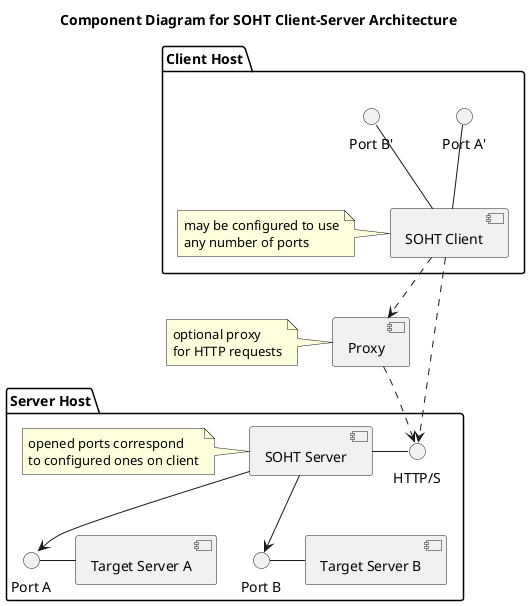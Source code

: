 @startuml
'https://plantuml.com/component-diagram
title Component Diagram for SOHT Client-Server Architecture

package "Client Host" {
  "Port A'" -- [SOHT Client]
  "Port B'" -- [SOHT Client]
  note left of [SOHT Client]: may be configured to use\nany number of ports
}

package "Server Host" {
  [SOHT Server] - "HTTP/S"

  "Port A" - [Target Server A]
  [SOHT Server] --> "Port A"

  "Port B" - [Target Server B]
  [SOHT Server] --> "Port B"

  note left of [SOHT Server]: opened ports correspond\nto configured ones on client
}

[SOHT Client] ..> "HTTP/S"
[SOHT Client] ..> [Proxy]
[Proxy] ..> "HTTP/S"

note left of Proxy: optional proxy\nfor HTTP requests

@enduml